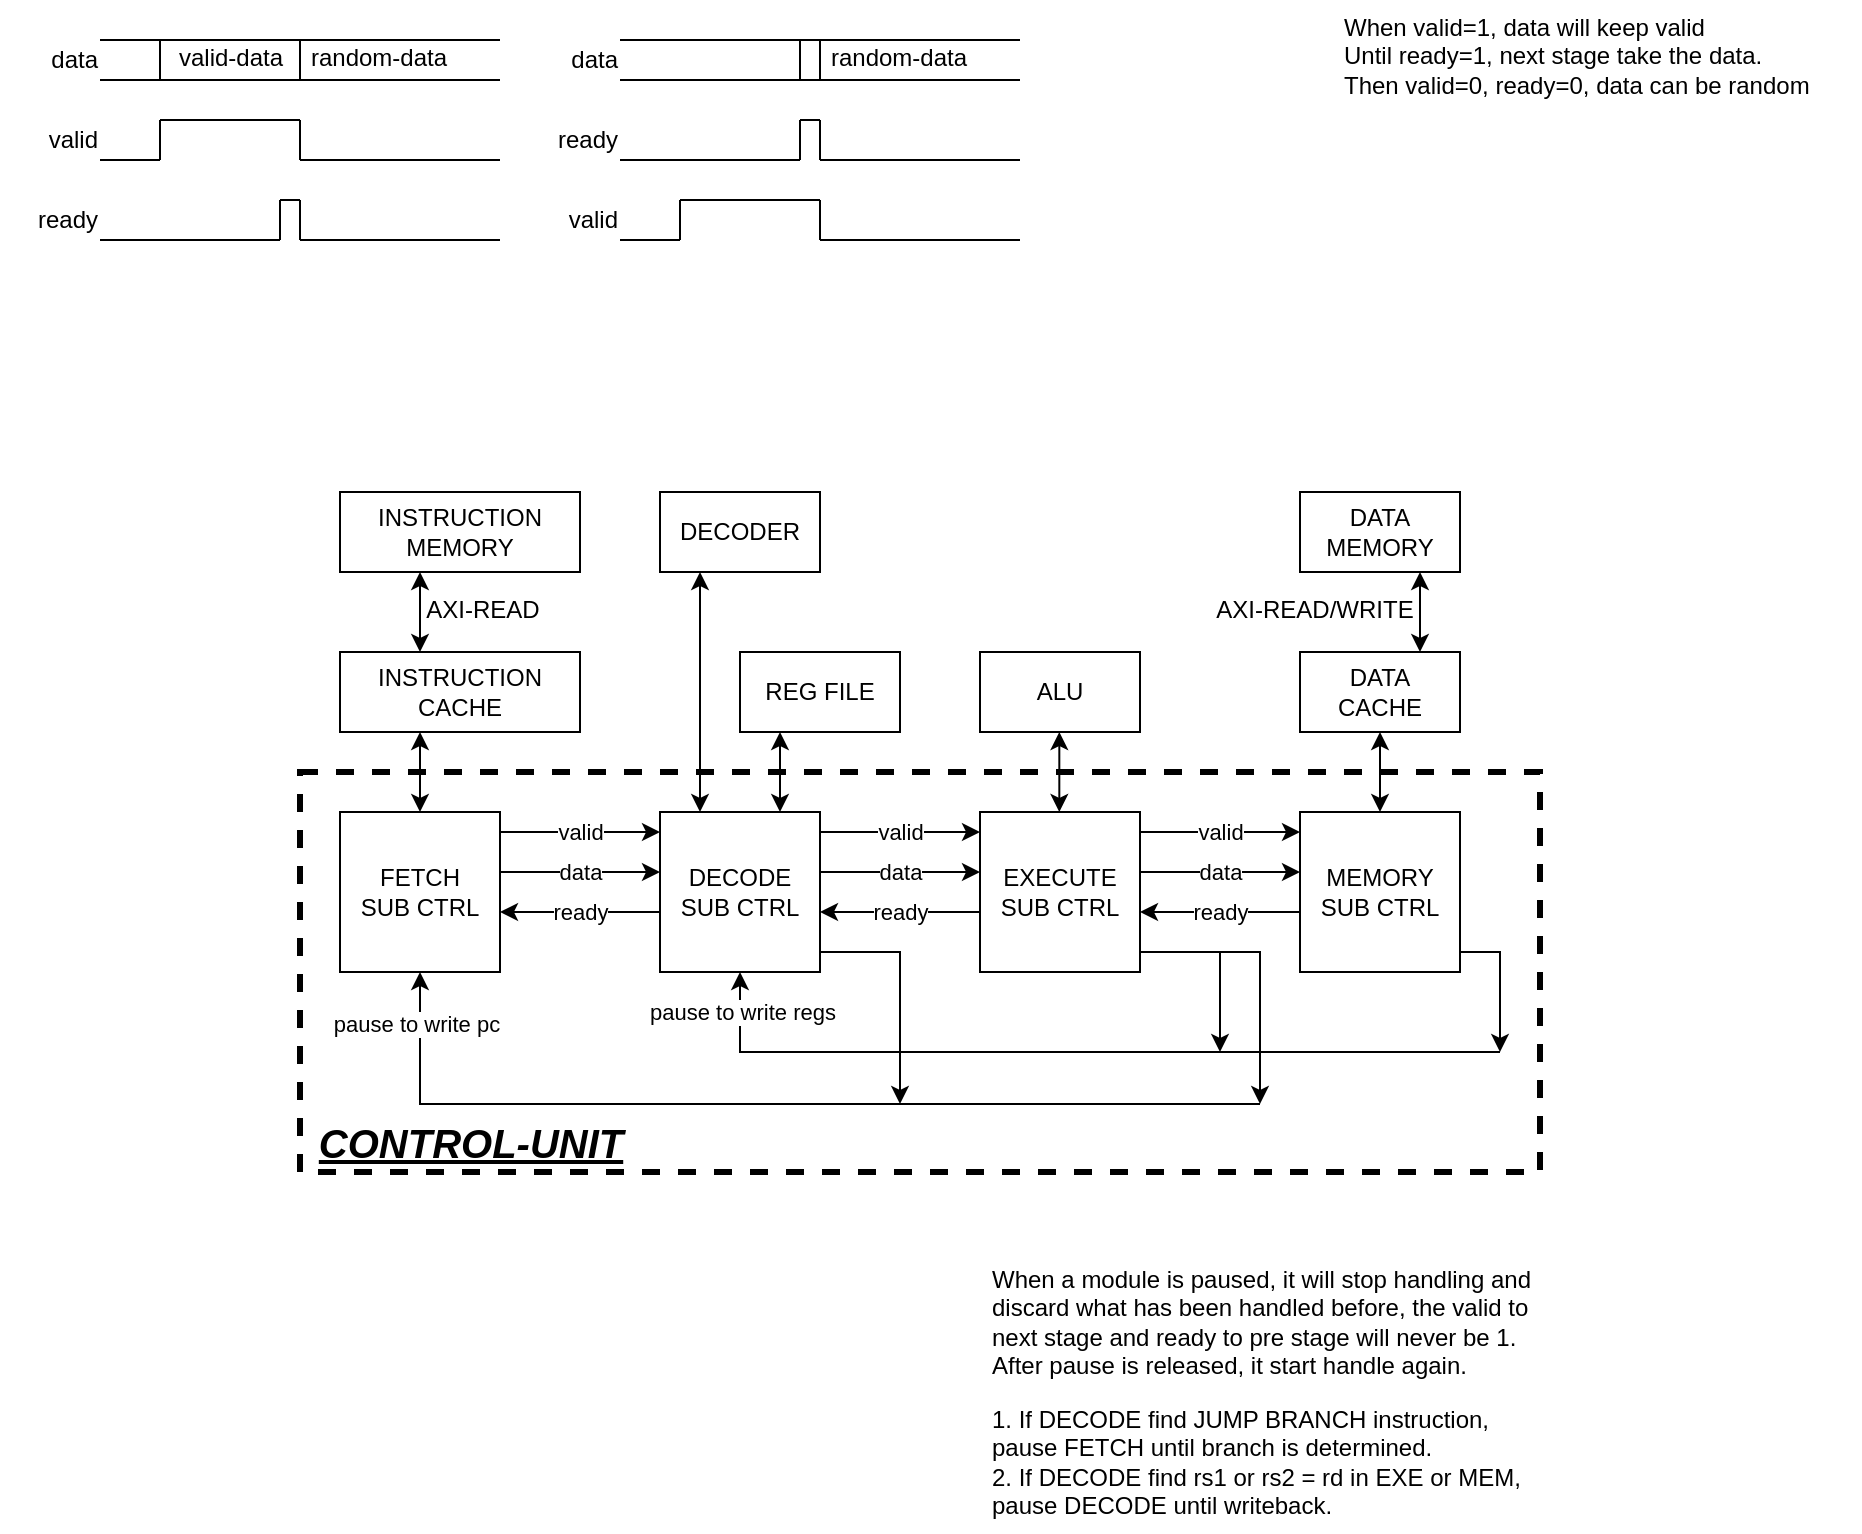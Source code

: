 <mxfile version="26.0.16">
  <diagram id="WolHglsbFvue8ENe2hA8" name="Page-1">
    <mxGraphModel dx="819" dy="467" grid="1" gridSize="10" guides="1" tooltips="1" connect="1" arrows="1" fold="1" page="1" pageScale="1" pageWidth="1100" pageHeight="850" math="0" shadow="0">
      <root>
        <mxCell id="0" />
        <mxCell id="1" parent="0" />
        <mxCell id="zueSPa9WpcIaUfSSQ7l7-23" value="" style="rounded=0;whiteSpace=wrap;html=1;fontColor=none;noLabel=1;fillColor=none;strokeWidth=3;dashed=1;" vertex="1" parent="1">
          <mxGeometry x="180" y="420" width="620" height="200" as="geometry" />
        </mxCell>
        <mxCell id="3ExK7oMFIPdVmq4hFlkt-1" value="FETCH&lt;div&gt;SUB CTRL&lt;/div&gt;" style="rounded=0;whiteSpace=wrap;html=1;" parent="1" vertex="1">
          <mxGeometry x="200" y="440" width="80" height="80" as="geometry" />
        </mxCell>
        <mxCell id="3ExK7oMFIPdVmq4hFlkt-2" value="DECODE&lt;div&gt;SUB CTRL&lt;/div&gt;" style="rounded=0;whiteSpace=wrap;html=1;" parent="1" vertex="1">
          <mxGeometry x="360" y="440" width="80" height="80" as="geometry" />
        </mxCell>
        <mxCell id="3ExK7oMFIPdVmq4hFlkt-3" value="valid" style="endArrow=classic;html=1;rounded=0;" parent="1" edge="1">
          <mxGeometry width="50" height="50" relative="1" as="geometry">
            <mxPoint x="280" y="450" as="sourcePoint" />
            <mxPoint x="360" y="450" as="targetPoint" />
          </mxGeometry>
        </mxCell>
        <mxCell id="3ExK7oMFIPdVmq4hFlkt-4" value="data" style="endArrow=classic;html=1;rounded=0;" parent="1" edge="1">
          <mxGeometry width="50" height="50" relative="1" as="geometry">
            <mxPoint x="280" y="470" as="sourcePoint" />
            <mxPoint x="360" y="470" as="targetPoint" />
          </mxGeometry>
        </mxCell>
        <mxCell id="3ExK7oMFIPdVmq4hFlkt-6" value="ready" style="endArrow=classic;html=1;rounded=0;" parent="1" edge="1">
          <mxGeometry width="50" height="50" relative="1" as="geometry">
            <mxPoint x="360" y="490" as="sourcePoint" />
            <mxPoint x="280" y="490" as="targetPoint" />
          </mxGeometry>
        </mxCell>
        <mxCell id="3ExK7oMFIPdVmq4hFlkt-7" value="EXECUTE&lt;div&gt;SUB CTRL&lt;/div&gt;" style="rounded=0;whiteSpace=wrap;html=1;" parent="1" vertex="1">
          <mxGeometry x="520" y="440" width="80" height="80" as="geometry" />
        </mxCell>
        <mxCell id="3ExK7oMFIPdVmq4hFlkt-12" value="MEMORY&lt;div&gt;SUB CTRL&lt;/div&gt;" style="rounded=0;whiteSpace=wrap;html=1;" parent="1" vertex="1">
          <mxGeometry x="680" y="440" width="80" height="80" as="geometry" />
        </mxCell>
        <mxCell id="3ExK7oMFIPdVmq4hFlkt-20" value="" style="endArrow=none;html=1;rounded=0;" parent="1" edge="1">
          <mxGeometry width="50" height="50" relative="1" as="geometry">
            <mxPoint x="110" y="94" as="sourcePoint" />
            <mxPoint x="180" y="94" as="targetPoint" />
          </mxGeometry>
        </mxCell>
        <mxCell id="3ExK7oMFIPdVmq4hFlkt-21" value="" style="endArrow=none;html=1;rounded=0;" parent="1" edge="1">
          <mxGeometry width="50" height="50" relative="1" as="geometry">
            <mxPoint x="180" y="94" as="sourcePoint" />
            <mxPoint x="180" y="114" as="targetPoint" />
          </mxGeometry>
        </mxCell>
        <mxCell id="3ExK7oMFIPdVmq4hFlkt-23" value="" style="endArrow=none;html=1;rounded=0;" parent="1" edge="1">
          <mxGeometry width="50" height="50" relative="1" as="geometry">
            <mxPoint x="180" y="114" as="sourcePoint" />
            <mxPoint x="280" y="114" as="targetPoint" />
          </mxGeometry>
        </mxCell>
        <mxCell id="3ExK7oMFIPdVmq4hFlkt-26" value="" style="endArrow=none;html=1;rounded=0;" parent="1" edge="1">
          <mxGeometry width="50" height="50" relative="1" as="geometry">
            <mxPoint x="80" y="154" as="sourcePoint" />
            <mxPoint x="170" y="154" as="targetPoint" />
          </mxGeometry>
        </mxCell>
        <mxCell id="3ExK7oMFIPdVmq4hFlkt-27" value="" style="endArrow=none;html=1;rounded=0;" parent="1" edge="1">
          <mxGeometry width="50" height="50" relative="1" as="geometry">
            <mxPoint x="170" y="134" as="sourcePoint" />
            <mxPoint x="170" y="154" as="targetPoint" />
          </mxGeometry>
        </mxCell>
        <mxCell id="3ExK7oMFIPdVmq4hFlkt-28" value="" style="endArrow=none;html=1;rounded=0;" parent="1" edge="1">
          <mxGeometry width="50" height="50" relative="1" as="geometry">
            <mxPoint x="170" y="134" as="sourcePoint" />
            <mxPoint x="180" y="134" as="targetPoint" />
          </mxGeometry>
        </mxCell>
        <mxCell id="3ExK7oMFIPdVmq4hFlkt-29" value="" style="endArrow=none;html=1;rounded=0;" parent="1" edge="1">
          <mxGeometry width="50" height="50" relative="1" as="geometry">
            <mxPoint x="180" y="134" as="sourcePoint" />
            <mxPoint x="180" y="134" as="targetPoint" />
          </mxGeometry>
        </mxCell>
        <mxCell id="3ExK7oMFIPdVmq4hFlkt-30" value="" style="endArrow=none;html=1;rounded=0;" parent="1" edge="1">
          <mxGeometry width="50" height="50" relative="1" as="geometry">
            <mxPoint x="180" y="134" as="sourcePoint" />
            <mxPoint x="180" y="154" as="targetPoint" />
          </mxGeometry>
        </mxCell>
        <mxCell id="3ExK7oMFIPdVmq4hFlkt-31" value="" style="endArrow=none;html=1;rounded=0;" parent="1" edge="1">
          <mxGeometry width="50" height="50" relative="1" as="geometry">
            <mxPoint x="180" y="154" as="sourcePoint" />
            <mxPoint x="280" y="154" as="targetPoint" />
          </mxGeometry>
        </mxCell>
        <mxCell id="3ExK7oMFIPdVmq4hFlkt-32" value="" style="endArrow=none;html=1;rounded=0;" parent="1" edge="1">
          <mxGeometry width="50" height="50" relative="1" as="geometry">
            <mxPoint x="80" y="54" as="sourcePoint" />
            <mxPoint x="280" y="54" as="targetPoint" />
          </mxGeometry>
        </mxCell>
        <mxCell id="3ExK7oMFIPdVmq4hFlkt-35" value="" style="endArrow=none;html=1;rounded=0;" parent="1" edge="1">
          <mxGeometry width="50" height="50" relative="1" as="geometry">
            <mxPoint x="80" y="74" as="sourcePoint" />
            <mxPoint x="280" y="74" as="targetPoint" />
          </mxGeometry>
        </mxCell>
        <mxCell id="3ExK7oMFIPdVmq4hFlkt-36" value="" style="endArrow=none;html=1;rounded=0;" parent="1" edge="1">
          <mxGeometry width="50" height="50" relative="1" as="geometry">
            <mxPoint x="180" y="74" as="sourcePoint" />
            <mxPoint x="180" y="54" as="targetPoint" />
          </mxGeometry>
        </mxCell>
        <mxCell id="3ExK7oMFIPdVmq4hFlkt-37" value="valid-data" style="text;html=1;align=center;verticalAlign=middle;resizable=0;points=[];autosize=1;strokeColor=none;fillColor=none;" parent="1" vertex="1">
          <mxGeometry x="105" y="48" width="80" height="30" as="geometry" />
        </mxCell>
        <mxCell id="3ExK7oMFIPdVmq4hFlkt-38" value="random-data" style="text;html=1;align=center;verticalAlign=middle;resizable=0;points=[];autosize=1;strokeColor=none;fillColor=none;" parent="1" vertex="1">
          <mxGeometry x="174" y="48" width="90" height="30" as="geometry" />
        </mxCell>
        <mxCell id="3ExK7oMFIPdVmq4hFlkt-39" value="data" style="text;html=1;align=right;verticalAlign=middle;resizable=0;points=[];autosize=1;strokeColor=none;fillColor=none;" parent="1" vertex="1">
          <mxGeometry x="30" y="49" width="50" height="30" as="geometry" />
        </mxCell>
        <mxCell id="3ExK7oMFIPdVmq4hFlkt-40" value="valid" style="text;html=1;align=right;verticalAlign=middle;resizable=0;points=[];autosize=1;strokeColor=none;fillColor=none;" parent="1" vertex="1">
          <mxGeometry x="30" y="89" width="50" height="30" as="geometry" />
        </mxCell>
        <mxCell id="3ExK7oMFIPdVmq4hFlkt-41" value="ready" style="text;html=1;align=right;verticalAlign=middle;resizable=0;points=[];autosize=1;strokeColor=none;fillColor=none;" parent="1" vertex="1">
          <mxGeometry x="30" y="129" width="50" height="30" as="geometry" />
        </mxCell>
        <mxCell id="3ExK7oMFIPdVmq4hFlkt-43" value="" style="endArrow=none;html=1;rounded=0;" parent="1" edge="1">
          <mxGeometry width="50" height="50" relative="1" as="geometry">
            <mxPoint x="110" y="94" as="sourcePoint" />
            <mxPoint x="110" y="114" as="targetPoint" />
          </mxGeometry>
        </mxCell>
        <mxCell id="3ExK7oMFIPdVmq4hFlkt-44" value="" style="endArrow=none;html=1;rounded=0;" parent="1" edge="1">
          <mxGeometry width="50" height="50" relative="1" as="geometry">
            <mxPoint x="80" y="114" as="sourcePoint" />
            <mxPoint x="110" y="114" as="targetPoint" />
          </mxGeometry>
        </mxCell>
        <mxCell id="3ExK7oMFIPdVmq4hFlkt-45" value="" style="endArrow=none;html=1;rounded=0;" parent="1" edge="1">
          <mxGeometry width="50" height="50" relative="1" as="geometry">
            <mxPoint x="110" y="54" as="sourcePoint" />
            <mxPoint x="110" y="74" as="targetPoint" />
          </mxGeometry>
        </mxCell>
        <mxCell id="3ExK7oMFIPdVmq4hFlkt-46" value="When valid=1, data will keep valid&lt;div&gt;Until ready=1, next stage take the data.&lt;/div&gt;&lt;div&gt;Then valid=0, ready=0, data can be random&lt;/div&gt;" style="text;html=1;align=left;verticalAlign=top;resizable=0;points=[];autosize=1;strokeColor=none;fillColor=none;" parent="1" vertex="1">
          <mxGeometry x="700" y="34" width="260" height="60" as="geometry" />
        </mxCell>
        <mxCell id="3ExK7oMFIPdVmq4hFlkt-47" value="valid" style="endArrow=classic;html=1;rounded=0;" parent="1" edge="1">
          <mxGeometry width="50" height="50" relative="1" as="geometry">
            <mxPoint x="440" y="450" as="sourcePoint" />
            <mxPoint x="520" y="450" as="targetPoint" />
          </mxGeometry>
        </mxCell>
        <mxCell id="3ExK7oMFIPdVmq4hFlkt-48" value="data" style="endArrow=classic;html=1;rounded=0;" parent="1" edge="1">
          <mxGeometry width="50" height="50" relative="1" as="geometry">
            <mxPoint x="440" y="470" as="sourcePoint" />
            <mxPoint x="520" y="470" as="targetPoint" />
          </mxGeometry>
        </mxCell>
        <mxCell id="3ExK7oMFIPdVmq4hFlkt-49" value="ready" style="endArrow=classic;html=1;rounded=0;" parent="1" edge="1">
          <mxGeometry width="50" height="50" relative="1" as="geometry">
            <mxPoint x="520" y="490" as="sourcePoint" />
            <mxPoint x="440" y="490" as="targetPoint" />
          </mxGeometry>
        </mxCell>
        <mxCell id="3ExK7oMFIPdVmq4hFlkt-50" value="valid" style="endArrow=classic;html=1;rounded=0;" parent="1" edge="1">
          <mxGeometry width="50" height="50" relative="1" as="geometry">
            <mxPoint x="600" y="450" as="sourcePoint" />
            <mxPoint x="680" y="450" as="targetPoint" />
          </mxGeometry>
        </mxCell>
        <mxCell id="3ExK7oMFIPdVmq4hFlkt-51" value="data" style="endArrow=classic;html=1;rounded=0;" parent="1" edge="1">
          <mxGeometry width="50" height="50" relative="1" as="geometry">
            <mxPoint x="600" y="470" as="sourcePoint" />
            <mxPoint x="680" y="470" as="targetPoint" />
          </mxGeometry>
        </mxCell>
        <mxCell id="3ExK7oMFIPdVmq4hFlkt-52" value="ready" style="endArrow=classic;html=1;rounded=0;" parent="1" edge="1">
          <mxGeometry width="50" height="50" relative="1" as="geometry">
            <mxPoint x="680" y="490" as="sourcePoint" />
            <mxPoint x="600" y="490" as="targetPoint" />
          </mxGeometry>
        </mxCell>
        <mxCell id="3ExK7oMFIPdVmq4hFlkt-57" value="" style="endArrow=classic;html=1;rounded=0;entryX=0.5;entryY=1;entryDx=0;entryDy=0;" parent="1" target="3ExK7oMFIPdVmq4hFlkt-2" edge="1">
          <mxGeometry width="50" height="50" relative="1" as="geometry">
            <mxPoint x="780" y="560" as="sourcePoint" />
            <mxPoint x="460" y="590" as="targetPoint" />
            <Array as="points">
              <mxPoint x="400" y="560" />
            </Array>
          </mxGeometry>
        </mxCell>
        <mxCell id="3ExK7oMFIPdVmq4hFlkt-69" value="pause to write regs" style="edgeLabel;html=1;align=center;verticalAlign=middle;resizable=0;points=[];" parent="3ExK7oMFIPdVmq4hFlkt-57" vertex="1" connectable="0">
          <mxGeometry x="0.923" y="-1" relative="1" as="geometry">
            <mxPoint y="4" as="offset" />
          </mxGeometry>
        </mxCell>
        <mxCell id="3ExK7oMFIPdVmq4hFlkt-59" value="" style="endArrow=classic;html=1;rounded=0;" parent="1" edge="1">
          <mxGeometry width="50" height="50" relative="1" as="geometry">
            <mxPoint x="600" y="510" as="sourcePoint" />
            <mxPoint x="640" y="560" as="targetPoint" />
            <Array as="points">
              <mxPoint x="640" y="510" />
            </Array>
          </mxGeometry>
        </mxCell>
        <mxCell id="3ExK7oMFIPdVmq4hFlkt-60" value="" style="endArrow=classic;html=1;rounded=0;" parent="1" edge="1">
          <mxGeometry width="50" height="50" relative="1" as="geometry">
            <mxPoint x="760" y="510" as="sourcePoint" />
            <mxPoint x="780" y="560" as="targetPoint" />
            <Array as="points">
              <mxPoint x="780" y="510" />
            </Array>
          </mxGeometry>
        </mxCell>
        <mxCell id="3ExK7oMFIPdVmq4hFlkt-62" value="When a module is paused, it will stop handling and&lt;div&gt;discard what has been handled before, the valid to&lt;/div&gt;&lt;div&gt;next stage and ready to pre stage will never be 1.&lt;/div&gt;&lt;div&gt;After pause is released, it start handle again.&lt;/div&gt;" style="text;html=1;align=left;verticalAlign=top;resizable=0;points=[];autosize=1;strokeColor=none;fillColor=none;" parent="1" vertex="1">
          <mxGeometry x="524" y="660" width="290" height="70" as="geometry" />
        </mxCell>
        <mxCell id="3ExK7oMFIPdVmq4hFlkt-65" value="" style="endArrow=classic;html=1;rounded=0;entryX=0.5;entryY=1;entryDx=0;entryDy=0;" parent="1" target="3ExK7oMFIPdVmq4hFlkt-1" edge="1">
          <mxGeometry width="50" height="50" relative="1" as="geometry">
            <mxPoint x="660" y="586" as="sourcePoint" />
            <mxPoint x="240" y="540" as="targetPoint" />
            <Array as="points">
              <mxPoint x="240" y="586" />
            </Array>
          </mxGeometry>
        </mxCell>
        <mxCell id="3ExK7oMFIPdVmq4hFlkt-70" value="pause to write pc" style="edgeLabel;html=1;align=center;verticalAlign=middle;resizable=0;points=[];" parent="3ExK7oMFIPdVmq4hFlkt-65" vertex="1" connectable="0">
          <mxGeometry x="0.895" y="2" relative="1" as="geometry">
            <mxPoint as="offset" />
          </mxGeometry>
        </mxCell>
        <mxCell id="3ExK7oMFIPdVmq4hFlkt-67" value="" style="endArrow=classic;html=1;rounded=0;" parent="1" edge="1">
          <mxGeometry width="50" height="50" relative="1" as="geometry">
            <mxPoint x="440" y="510" as="sourcePoint" />
            <mxPoint x="480" y="586" as="targetPoint" />
            <Array as="points">
              <mxPoint x="480" y="510" />
            </Array>
          </mxGeometry>
        </mxCell>
        <mxCell id="3ExK7oMFIPdVmq4hFlkt-72" value="1. If DECODE find JUMP BRANCH instruction,&lt;div&gt;pause FETCH until branch is determined.&lt;/div&gt;&lt;div&gt;2. If DECODE find rs1 or rs2 = rd in EXE or MEM,&lt;/div&gt;&lt;div&gt;pause DECODE until writeback.&lt;/div&gt;" style="text;html=1;align=left;verticalAlign=top;resizable=0;points=[];autosize=1;strokeColor=none;fillColor=none;" parent="1" vertex="1">
          <mxGeometry x="524" y="730" width="290" height="70" as="geometry" />
        </mxCell>
        <mxCell id="GMNGFPd5vpf9_07UhNU_-1" value="" style="endArrow=none;html=1;rounded=0;" parent="1" edge="1">
          <mxGeometry width="50" height="50" relative="1" as="geometry">
            <mxPoint x="370" y="134" as="sourcePoint" />
            <mxPoint x="440" y="134" as="targetPoint" />
          </mxGeometry>
        </mxCell>
        <mxCell id="GMNGFPd5vpf9_07UhNU_-2" value="" style="endArrow=none;html=1;rounded=0;" parent="1" edge="1">
          <mxGeometry width="50" height="50" relative="1" as="geometry">
            <mxPoint x="440" y="134" as="sourcePoint" />
            <mxPoint x="440" y="154" as="targetPoint" />
          </mxGeometry>
        </mxCell>
        <mxCell id="GMNGFPd5vpf9_07UhNU_-3" value="" style="endArrow=none;html=1;rounded=0;" parent="1" edge="1">
          <mxGeometry width="50" height="50" relative="1" as="geometry">
            <mxPoint x="440" y="154" as="sourcePoint" />
            <mxPoint x="540" y="154" as="targetPoint" />
          </mxGeometry>
        </mxCell>
        <mxCell id="GMNGFPd5vpf9_07UhNU_-4" value="" style="endArrow=none;html=1;rounded=0;" parent="1" edge="1">
          <mxGeometry width="50" height="50" relative="1" as="geometry">
            <mxPoint x="340" y="114" as="sourcePoint" />
            <mxPoint x="430" y="114" as="targetPoint" />
          </mxGeometry>
        </mxCell>
        <mxCell id="GMNGFPd5vpf9_07UhNU_-5" value="" style="endArrow=none;html=1;rounded=0;" parent="1" edge="1">
          <mxGeometry width="50" height="50" relative="1" as="geometry">
            <mxPoint x="430" y="94" as="sourcePoint" />
            <mxPoint x="430" y="114" as="targetPoint" />
          </mxGeometry>
        </mxCell>
        <mxCell id="GMNGFPd5vpf9_07UhNU_-6" value="" style="endArrow=none;html=1;rounded=0;" parent="1" edge="1">
          <mxGeometry width="50" height="50" relative="1" as="geometry">
            <mxPoint x="430" y="94" as="sourcePoint" />
            <mxPoint x="440" y="94" as="targetPoint" />
          </mxGeometry>
        </mxCell>
        <mxCell id="GMNGFPd5vpf9_07UhNU_-7" value="" style="endArrow=none;html=1;rounded=0;" parent="1" edge="1">
          <mxGeometry width="50" height="50" relative="1" as="geometry">
            <mxPoint x="440" y="94" as="sourcePoint" />
            <mxPoint x="440" y="94" as="targetPoint" />
          </mxGeometry>
        </mxCell>
        <mxCell id="GMNGFPd5vpf9_07UhNU_-8" value="" style="endArrow=none;html=1;rounded=0;" parent="1" edge="1">
          <mxGeometry width="50" height="50" relative="1" as="geometry">
            <mxPoint x="440" y="94" as="sourcePoint" />
            <mxPoint x="440" y="114" as="targetPoint" />
          </mxGeometry>
        </mxCell>
        <mxCell id="GMNGFPd5vpf9_07UhNU_-9" value="" style="endArrow=none;html=1;rounded=0;" parent="1" edge="1">
          <mxGeometry width="50" height="50" relative="1" as="geometry">
            <mxPoint x="440" y="114" as="sourcePoint" />
            <mxPoint x="540" y="114" as="targetPoint" />
          </mxGeometry>
        </mxCell>
        <mxCell id="GMNGFPd5vpf9_07UhNU_-10" value="" style="endArrow=none;html=1;rounded=0;" parent="1" edge="1">
          <mxGeometry width="50" height="50" relative="1" as="geometry">
            <mxPoint x="340" y="54" as="sourcePoint" />
            <mxPoint x="540" y="54" as="targetPoint" />
          </mxGeometry>
        </mxCell>
        <mxCell id="GMNGFPd5vpf9_07UhNU_-11" value="" style="endArrow=none;html=1;rounded=0;" parent="1" edge="1">
          <mxGeometry width="50" height="50" relative="1" as="geometry">
            <mxPoint x="340" y="74" as="sourcePoint" />
            <mxPoint x="540" y="74" as="targetPoint" />
          </mxGeometry>
        </mxCell>
        <mxCell id="GMNGFPd5vpf9_07UhNU_-12" value="" style="endArrow=none;html=1;rounded=0;" parent="1" edge="1">
          <mxGeometry width="50" height="50" relative="1" as="geometry">
            <mxPoint x="440" y="74" as="sourcePoint" />
            <mxPoint x="440" y="54" as="targetPoint" />
          </mxGeometry>
        </mxCell>
        <mxCell id="GMNGFPd5vpf9_07UhNU_-14" value="random-data" style="text;html=1;align=center;verticalAlign=middle;resizable=0;points=[];autosize=1;strokeColor=none;fillColor=none;" parent="1" vertex="1">
          <mxGeometry x="434" y="48" width="90" height="30" as="geometry" />
        </mxCell>
        <mxCell id="GMNGFPd5vpf9_07UhNU_-15" value="data" style="text;html=1;align=right;verticalAlign=middle;resizable=0;points=[];autosize=1;strokeColor=none;fillColor=none;" parent="1" vertex="1">
          <mxGeometry x="290" y="49" width="50" height="30" as="geometry" />
        </mxCell>
        <mxCell id="GMNGFPd5vpf9_07UhNU_-16" value="valid" style="text;html=1;align=right;verticalAlign=middle;resizable=0;points=[];autosize=1;strokeColor=none;fillColor=none;" parent="1" vertex="1">
          <mxGeometry x="290" y="129" width="50" height="30" as="geometry" />
        </mxCell>
        <mxCell id="GMNGFPd5vpf9_07UhNU_-17" value="ready" style="text;html=1;align=right;verticalAlign=middle;resizable=0;points=[];autosize=1;strokeColor=none;fillColor=none;" parent="1" vertex="1">
          <mxGeometry x="290" y="89" width="50" height="30" as="geometry" />
        </mxCell>
        <mxCell id="GMNGFPd5vpf9_07UhNU_-18" value="" style="endArrow=none;html=1;rounded=0;" parent="1" edge="1">
          <mxGeometry width="50" height="50" relative="1" as="geometry">
            <mxPoint x="370" y="134" as="sourcePoint" />
            <mxPoint x="370" y="154" as="targetPoint" />
          </mxGeometry>
        </mxCell>
        <mxCell id="GMNGFPd5vpf9_07UhNU_-19" value="" style="endArrow=none;html=1;rounded=0;" parent="1" edge="1">
          <mxGeometry width="50" height="50" relative="1" as="geometry">
            <mxPoint x="340" y="154" as="sourcePoint" />
            <mxPoint x="370" y="154" as="targetPoint" />
          </mxGeometry>
        </mxCell>
        <mxCell id="GMNGFPd5vpf9_07UhNU_-20" value="" style="endArrow=none;html=1;rounded=0;" parent="1" edge="1">
          <mxGeometry width="50" height="50" relative="1" as="geometry">
            <mxPoint x="430" y="54" as="sourcePoint" />
            <mxPoint x="430" y="74" as="targetPoint" />
          </mxGeometry>
        </mxCell>
        <mxCell id="GMNGFPd5vpf9_07UhNU_-22" value="" style="endArrow=classic;html=1;rounded=0;" parent="1" edge="1">
          <mxGeometry width="50" height="50" relative="1" as="geometry">
            <mxPoint x="640" y="510" as="sourcePoint" />
            <mxPoint x="660" y="586" as="targetPoint" />
            <Array as="points">
              <mxPoint x="660" y="510" />
            </Array>
          </mxGeometry>
        </mxCell>
        <mxCell id="zueSPa9WpcIaUfSSQ7l7-4" value="INSTRUCTION&lt;div&gt;MEMORY&lt;/div&gt;" style="rounded=0;whiteSpace=wrap;html=1;" vertex="1" parent="1">
          <mxGeometry x="200" y="280" width="120" height="40" as="geometry" />
        </mxCell>
        <mxCell id="zueSPa9WpcIaUfSSQ7l7-5" value="INSTRUCTION&lt;div&gt;CACHE&lt;/div&gt;" style="rounded=0;whiteSpace=wrap;html=1;" vertex="1" parent="1">
          <mxGeometry x="200" y="360" width="120" height="40" as="geometry" />
        </mxCell>
        <mxCell id="zueSPa9WpcIaUfSSQ7l7-8" value="" style="endArrow=classic;startArrow=classic;html=1;rounded=0;" edge="1" parent="1">
          <mxGeometry width="50" height="50" relative="1" as="geometry">
            <mxPoint x="240" y="440" as="sourcePoint" />
            <mxPoint x="240" y="400" as="targetPoint" />
          </mxGeometry>
        </mxCell>
        <mxCell id="zueSPa9WpcIaUfSSQ7l7-9" value="" style="endArrow=classic;startArrow=classic;html=1;rounded=0;" edge="1" parent="1">
          <mxGeometry width="50" height="50" relative="1" as="geometry">
            <mxPoint x="240" y="360" as="sourcePoint" />
            <mxPoint x="240" y="320" as="targetPoint" />
          </mxGeometry>
        </mxCell>
        <mxCell id="zueSPa9WpcIaUfSSQ7l7-10" value="REG FILE" style="rounded=0;whiteSpace=wrap;html=1;" vertex="1" parent="1">
          <mxGeometry x="400" y="360" width="80" height="40" as="geometry" />
        </mxCell>
        <mxCell id="zueSPa9WpcIaUfSSQ7l7-11" value="" style="endArrow=classic;startArrow=classic;html=1;rounded=0;" edge="1" parent="1">
          <mxGeometry width="50" height="50" relative="1" as="geometry">
            <mxPoint x="420.0" y="440" as="sourcePoint" />
            <mxPoint x="420.0" y="400" as="targetPoint" />
          </mxGeometry>
        </mxCell>
        <mxCell id="zueSPa9WpcIaUfSSQ7l7-12" value="ALU" style="rounded=0;whiteSpace=wrap;html=1;" vertex="1" parent="1">
          <mxGeometry x="520" y="360" width="80" height="40" as="geometry" />
        </mxCell>
        <mxCell id="zueSPa9WpcIaUfSSQ7l7-15" value="" style="endArrow=classic;startArrow=classic;html=1;rounded=0;" edge="1" parent="1">
          <mxGeometry width="50" height="50" relative="1" as="geometry">
            <mxPoint x="559.66" y="440" as="sourcePoint" />
            <mxPoint x="559.66" y="400" as="targetPoint" />
          </mxGeometry>
        </mxCell>
        <mxCell id="zueSPa9WpcIaUfSSQ7l7-16" value="DECODER" style="rounded=0;whiteSpace=wrap;html=1;" vertex="1" parent="1">
          <mxGeometry x="360" y="280" width="80" height="40" as="geometry" />
        </mxCell>
        <mxCell id="zueSPa9WpcIaUfSSQ7l7-17" value="" style="endArrow=classic;startArrow=classic;html=1;rounded=0;" edge="1" parent="1">
          <mxGeometry width="50" height="50" relative="1" as="geometry">
            <mxPoint x="380.0" y="440" as="sourcePoint" />
            <mxPoint x="380" y="320" as="targetPoint" />
          </mxGeometry>
        </mxCell>
        <mxCell id="zueSPa9WpcIaUfSSQ7l7-18" value="DATA&lt;div&gt;MEMORY&lt;/div&gt;" style="rounded=0;whiteSpace=wrap;html=1;" vertex="1" parent="1">
          <mxGeometry x="680" y="280" width="80" height="40" as="geometry" />
        </mxCell>
        <mxCell id="zueSPa9WpcIaUfSSQ7l7-19" value="&lt;div&gt;DATA&lt;/div&gt;&lt;div&gt;CACHE&lt;/div&gt;" style="rounded=0;whiteSpace=wrap;html=1;" vertex="1" parent="1">
          <mxGeometry x="680" y="360" width="80" height="40" as="geometry" />
        </mxCell>
        <mxCell id="zueSPa9WpcIaUfSSQ7l7-20" value="" style="endArrow=classic;startArrow=classic;html=1;rounded=0;" edge="1" parent="1">
          <mxGeometry width="50" height="50" relative="1" as="geometry">
            <mxPoint x="720" y="440" as="sourcePoint" />
            <mxPoint x="720" y="400" as="targetPoint" />
          </mxGeometry>
        </mxCell>
        <mxCell id="zueSPa9WpcIaUfSSQ7l7-21" value="" style="endArrow=classic;startArrow=classic;html=1;rounded=0;" edge="1" parent="1">
          <mxGeometry width="50" height="50" relative="1" as="geometry">
            <mxPoint x="740" y="360" as="sourcePoint" />
            <mxPoint x="740" y="320" as="targetPoint" />
          </mxGeometry>
        </mxCell>
        <mxCell id="zueSPa9WpcIaUfSSQ7l7-27" value="CONTROL-UNIT" style="text;html=1;align=center;verticalAlign=middle;resizable=0;points=[];autosize=1;strokeColor=none;fillColor=none;fontSize=20;fontStyle=7" vertex="1" parent="1">
          <mxGeometry x="180" y="585" width="170" height="40" as="geometry" />
        </mxCell>
        <mxCell id="zueSPa9WpcIaUfSSQ7l7-29" value="AXI-READ" style="text;html=1;align=center;verticalAlign=middle;resizable=0;points=[];autosize=1;strokeColor=none;fillColor=none;" vertex="1" parent="1">
          <mxGeometry x="231" y="324" width="80" height="30" as="geometry" />
        </mxCell>
        <mxCell id="zueSPa9WpcIaUfSSQ7l7-30" value="AXI-READ/WRITE" style="text;html=1;align=center;verticalAlign=middle;resizable=0;points=[];autosize=1;strokeColor=none;fillColor=none;" vertex="1" parent="1">
          <mxGeometry x="627" y="324" width="120" height="30" as="geometry" />
        </mxCell>
      </root>
    </mxGraphModel>
  </diagram>
</mxfile>
